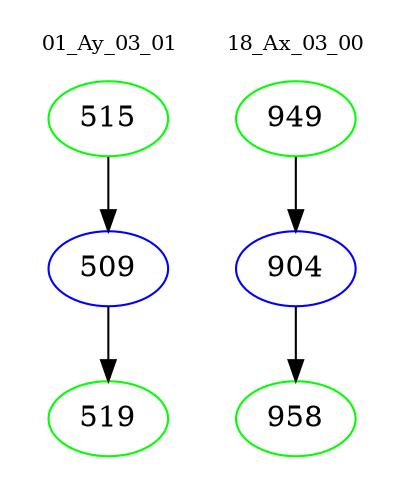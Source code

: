 digraph{
subgraph cluster_0 {
color = white
label = "01_Ay_03_01";
fontsize=10;
T0_515 [label="515", color="green"]
T0_515 -> T0_509 [color="black"]
T0_509 [label="509", color="blue"]
T0_509 -> T0_519 [color="black"]
T0_519 [label="519", color="green"]
}
subgraph cluster_1 {
color = white
label = "18_Ax_03_00";
fontsize=10;
T1_949 [label="949", color="green"]
T1_949 -> T1_904 [color="black"]
T1_904 [label="904", color="blue"]
T1_904 -> T1_958 [color="black"]
T1_958 [label="958", color="green"]
}
}
